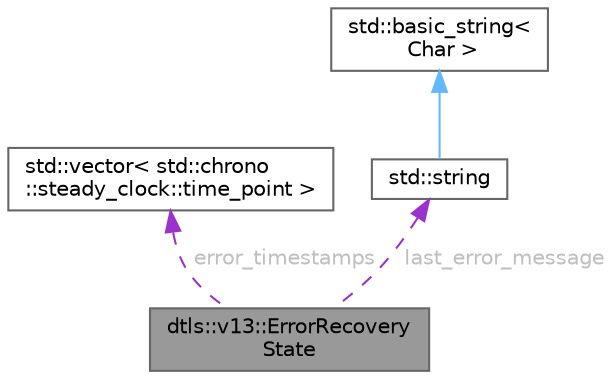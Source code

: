 digraph "dtls::v13::ErrorRecoveryState"
{
 // LATEX_PDF_SIZE
  bgcolor="transparent";
  edge [fontname=Helvetica,fontsize=10,labelfontname=Helvetica,labelfontsize=10];
  node [fontname=Helvetica,fontsize=10,shape=box,height=0.2,width=0.4];
  Node1 [id="Node000001",label="dtls::v13::ErrorRecovery\lState",height=0.2,width=0.4,color="gray40", fillcolor="grey60", style="filled", fontcolor="black",tooltip="Error recovery state."];
  Node2 -> Node1 [id="edge1_Node000001_Node000002",dir="back",color="darkorchid3",style="dashed",tooltip=" ",label=" error_timestamps",fontcolor="grey" ];
  Node2 [id="Node000002",label="std::vector\< std::chrono\l::steady_clock::time_point \>",height=0.2,width=0.4,color="gray40", fillcolor="white", style="filled",tooltip=" "];
  Node3 -> Node1 [id="edge2_Node000001_Node000003",dir="back",color="darkorchid3",style="dashed",tooltip=" ",label=" last_error_message",fontcolor="grey" ];
  Node3 [id="Node000003",label="std::string",height=0.2,width=0.4,color="gray40", fillcolor="white", style="filled",tooltip=" "];
  Node4 -> Node3 [id="edge3_Node000003_Node000004",dir="back",color="steelblue1",style="solid",tooltip=" "];
  Node4 [id="Node000004",label="std::basic_string\<\l Char \>",height=0.2,width=0.4,color="gray40", fillcolor="white", style="filled",tooltip=" "];
}
